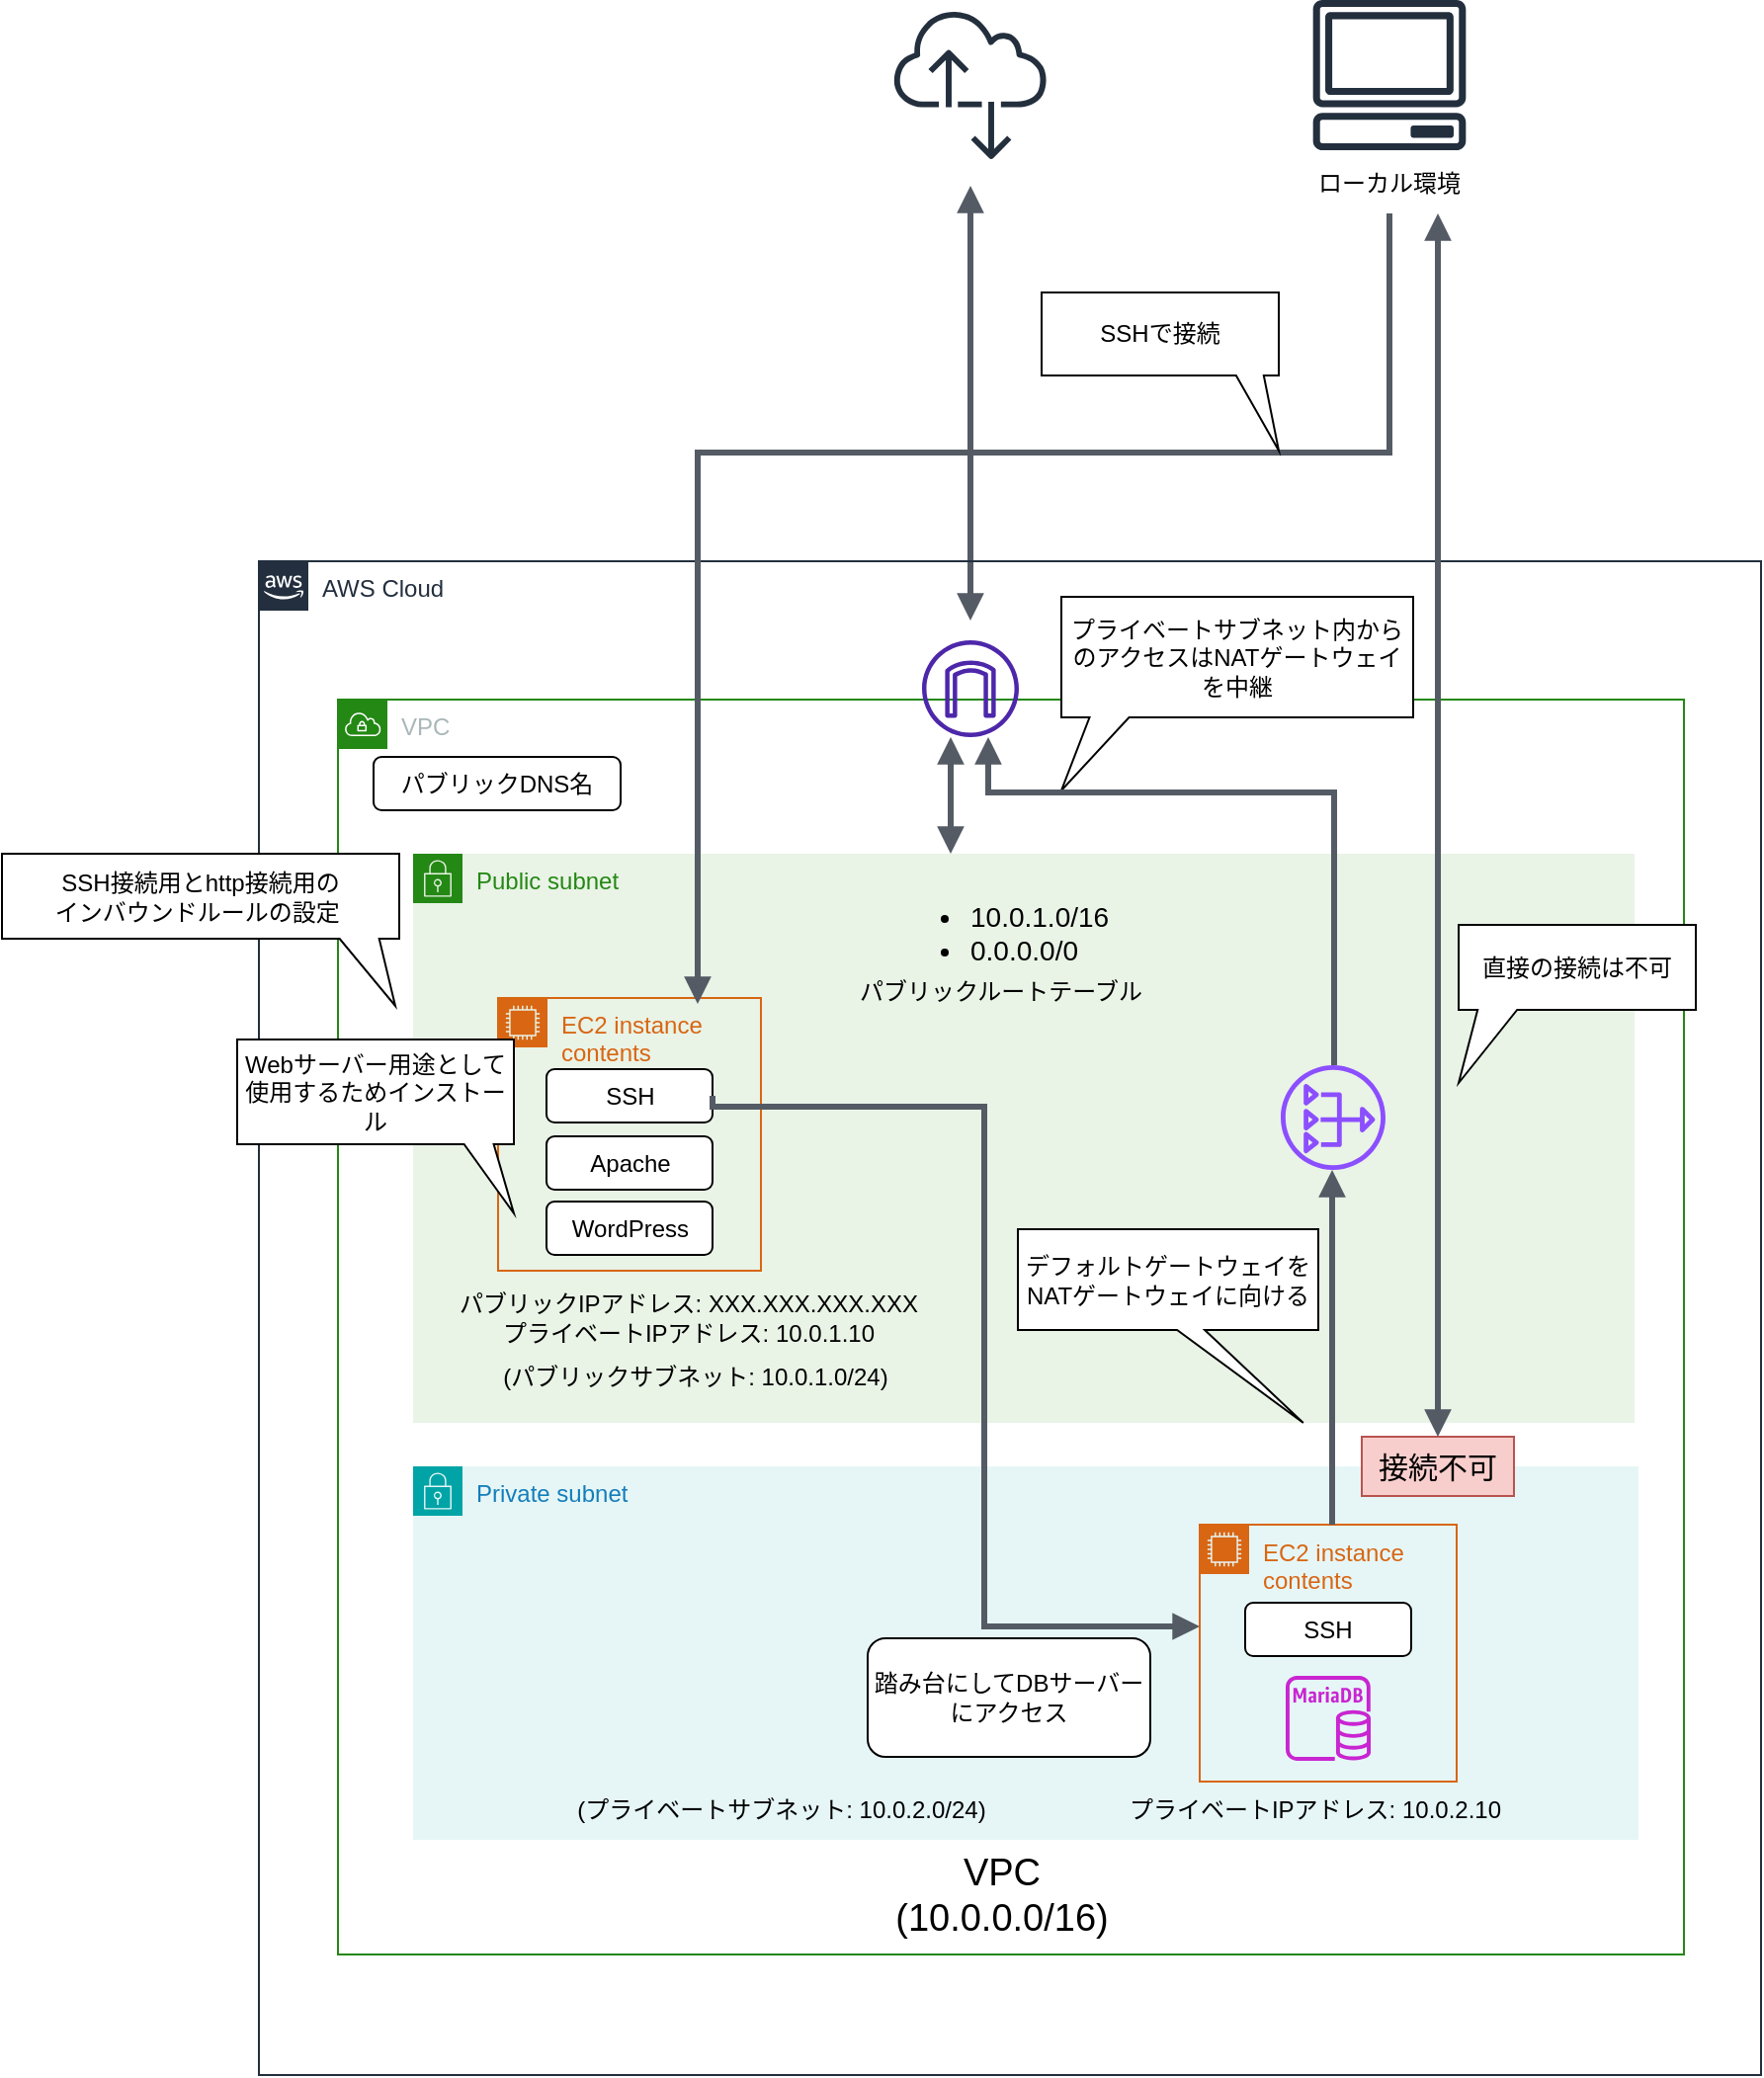 <mxfile version="24.8.9">
  <diagram name="ページ1" id="Qkq4fJl-uf4colLAxOC4">
    <mxGraphModel dx="2486" dy="1473" grid="0" gridSize="10" guides="1" tooltips="1" connect="1" arrows="1" fold="1" page="1" pageScale="1" pageWidth="827" pageHeight="1169" math="0" shadow="0">
      <root>
        <mxCell id="0" />
        <mxCell id="1" parent="0" />
        <mxCell id="NpPCWZVfHVP0Qki3NAHJ-1" value="VPC" style="points=[[0,0],[0.25,0],[0.5,0],[0.75,0],[1,0],[1,0.25],[1,0.5],[1,0.75],[1,1],[0.75,1],[0.5,1],[0.25,1],[0,1],[0,0.75],[0,0.5],[0,0.25]];outlineConnect=0;gradientColor=none;html=1;whiteSpace=wrap;fontSize=12;fontStyle=0;container=1;pointerEvents=0;collapsible=0;recursiveResize=0;shape=mxgraph.aws4.group;grIcon=mxgraph.aws4.group_vpc;strokeColor=#248814;fillColor=none;verticalAlign=top;align=left;spacingLeft=30;fontColor=#AAB7B8;dashed=0;" parent="1" vertex="1">
          <mxGeometry x="74" y="391" width="681" height="635" as="geometry" />
        </mxCell>
        <mxCell id="NpPCWZVfHVP0Qki3NAHJ-4" value="" style="sketch=0;outlineConnect=0;fontColor=#232F3E;gradientColor=none;fillColor=#4D27AA;strokeColor=none;dashed=0;verticalLabelPosition=bottom;verticalAlign=top;align=center;html=1;fontSize=12;fontStyle=0;aspect=fixed;pointerEvents=1;shape=mxgraph.aws4.internet_gateway;" parent="1" vertex="1">
          <mxGeometry x="369.5" y="361" width="49" height="49" as="geometry" />
        </mxCell>
        <mxCell id="NpPCWZVfHVP0Qki3NAHJ-11" value="" style="sketch=0;outlineConnect=0;fontColor=#232F3E;gradientColor=none;fillColor=#232F3D;strokeColor=none;dashed=0;verticalLabelPosition=bottom;verticalAlign=top;align=center;html=1;fontSize=12;fontStyle=0;aspect=fixed;pointerEvents=1;shape=mxgraph.aws4.internet_alt2;" parent="1" vertex="1">
          <mxGeometry x="355" y="41" width="78" height="78" as="geometry" />
        </mxCell>
        <mxCell id="NpPCWZVfHVP0Qki3NAHJ-12" value="" style="edgeStyle=orthogonalEdgeStyle;html=1;endArrow=block;elbow=vertical;startArrow=block;startFill=1;endFill=1;strokeColor=#545B64;rounded=0;strokeWidth=3;" parent="1" edge="1">
          <mxGeometry width="100" relative="1" as="geometry">
            <mxPoint x="394" y="131" as="sourcePoint" />
            <mxPoint x="394" y="351" as="targetPoint" />
          </mxGeometry>
        </mxCell>
        <mxCell id="NpPCWZVfHVP0Qki3NAHJ-13" value="AWS Cloud" style="points=[[0,0],[0.25,0],[0.5,0],[0.75,0],[1,0],[1,0.25],[1,0.5],[1,0.75],[1,1],[0.75,1],[0.5,1],[0.25,1],[0,1],[0,0.75],[0,0.5],[0,0.25]];outlineConnect=0;gradientColor=none;html=1;whiteSpace=wrap;fontSize=12;fontStyle=0;container=1;pointerEvents=0;collapsible=0;recursiveResize=0;shape=mxgraph.aws4.group;grIcon=mxgraph.aws4.group_aws_cloud_alt;strokeColor=#232F3E;fillColor=none;verticalAlign=top;align=left;spacingLeft=30;fontColor=#232F3E;dashed=0;" parent="1" vertex="1">
          <mxGeometry x="34" y="321" width="760" height="766" as="geometry" />
        </mxCell>
        <mxCell id="NpPCWZVfHVP0Qki3NAHJ-60" value="パブリックDNS名" style="rounded=1;whiteSpace=wrap;html=1;" parent="NpPCWZVfHVP0Qki3NAHJ-13" vertex="1">
          <mxGeometry x="58" y="99" width="125" height="27" as="geometry" />
        </mxCell>
        <mxCell id="NpPCWZVfHVP0Qki3NAHJ-2" value="Public subnet" style="points=[[0,0],[0.25,0],[0.5,0],[0.75,0],[1,0],[1,0.25],[1,0.5],[1,0.75],[1,1],[0.75,1],[0.5,1],[0.25,1],[0,1],[0,0.75],[0,0.5],[0,0.25]];outlineConnect=0;gradientColor=none;html=1;whiteSpace=wrap;fontSize=12;fontStyle=0;container=1;pointerEvents=0;collapsible=0;recursiveResize=0;shape=mxgraph.aws4.group;grIcon=mxgraph.aws4.group_security_group;grStroke=0;strokeColor=#248814;fillColor=#E9F3E6;verticalAlign=top;align=left;spacingLeft=30;fontColor=#248814;dashed=0;" parent="NpPCWZVfHVP0Qki3NAHJ-13" vertex="1">
          <mxGeometry x="78" y="148" width="618" height="288" as="geometry" />
        </mxCell>
        <mxCell id="NpPCWZVfHVP0Qki3NAHJ-8" value="&lt;div&gt;&lt;/div&gt;&lt;ul style=&quot;font-size: 14px;&quot;&gt;&lt;li&gt;10.0.1.0/16&amp;nbsp;&lt;/li&gt;&lt;li&gt;0.0.0.0/0&lt;/li&gt;&lt;/ul&gt;" style="text;strokeColor=none;fillColor=none;html=1;whiteSpace=wrap;verticalAlign=middle;overflow=hidden;" parent="NpPCWZVfHVP0Qki3NAHJ-2" vertex="1">
          <mxGeometry x="240" width="130" height="80" as="geometry" />
        </mxCell>
        <mxCell id="NpPCWZVfHVP0Qki3NAHJ-9" value="パブリックルートテーブル" style="text;html=1;strokeColor=none;fillColor=none;align=center;verticalAlign=middle;whiteSpace=wrap;rounded=0;" parent="NpPCWZVfHVP0Qki3NAHJ-2" vertex="1">
          <mxGeometry x="225" y="55" width="145" height="30" as="geometry" />
        </mxCell>
        <mxCell id="SpnF0AT0X0p7F1S629pH-19" value="" style="sketch=0;outlineConnect=0;fontColor=#232F3E;gradientColor=none;fillColor=#8C4FFF;strokeColor=none;dashed=0;verticalLabelPosition=bottom;verticalAlign=top;align=center;html=1;fontSize=12;fontStyle=0;aspect=fixed;pointerEvents=1;shape=mxgraph.aws4.nat_gateway;" vertex="1" parent="NpPCWZVfHVP0Qki3NAHJ-2">
          <mxGeometry x="439" y="107" width="53" height="53" as="geometry" />
        </mxCell>
        <mxCell id="SpnF0AT0X0p7F1S629pH-26" value="デフォルトゲートウェイをNATゲートウェイに向ける" style="shape=callout;whiteSpace=wrap;html=1;perimeter=calloutPerimeter;position2=0.95;size=47;position=0.53;base=14;" vertex="1" parent="NpPCWZVfHVP0Qki3NAHJ-2">
          <mxGeometry x="306" y="190" width="152" height="98" as="geometry" />
        </mxCell>
        <mxCell id="NpPCWZVfHVP0Qki3NAHJ-18" value="&lt;font style=&quot;font-size: 12px;&quot;&gt;パブリックIPアドレス: XXX.XXX.XXX.XXX&lt;br&gt;プライベートIPアドレス: 10.0.1.10&lt;br&gt;&lt;/font&gt;" style="text;html=1;strokeColor=none;fillColor=none;align=center;verticalAlign=middle;whiteSpace=wrap;rounded=0;fontSize=12;" parent="NpPCWZVfHVP0Qki3NAHJ-2" vertex="1">
          <mxGeometry y="220" width="279" height="30" as="geometry" />
        </mxCell>
        <mxCell id="NpPCWZVfHVP0Qki3NAHJ-7" value="&lt;font style=&quot;font-size: 12px;&quot;&gt;(パブリックサブネット: 10.0.1.0/24)&lt;/font&gt;" style="text;html=1;strokeColor=none;fillColor=none;align=center;verticalAlign=middle;whiteSpace=wrap;rounded=0;fontSize=12;" parent="NpPCWZVfHVP0Qki3NAHJ-2" vertex="1">
          <mxGeometry x="12" y="250" width="261.5" height="30" as="geometry" />
        </mxCell>
        <mxCell id="NpPCWZVfHVP0Qki3NAHJ-15" value="EC2 instance contents" style="points=[[0,0],[0.25,0],[0.5,0],[0.75,0],[1,0],[1,0.25],[1,0.5],[1,0.75],[1,1],[0.75,1],[0.5,1],[0.25,1],[0,1],[0,0.75],[0,0.5],[0,0.25]];outlineConnect=0;gradientColor=none;html=1;whiteSpace=wrap;fontSize=12;fontStyle=0;container=1;pointerEvents=0;collapsible=0;recursiveResize=0;shape=mxgraph.aws4.group;grIcon=mxgraph.aws4.group_ec2_instance_contents;strokeColor=#D86613;fillColor=none;verticalAlign=top;align=left;spacingLeft=30;fontColor=#D86613;dashed=0;" parent="NpPCWZVfHVP0Qki3NAHJ-13" vertex="1">
          <mxGeometry x="121" y="221" width="133" height="138" as="geometry" />
        </mxCell>
        <mxCell id="NpPCWZVfHVP0Qki3NAHJ-17" value="SSH" style="rounded=1;whiteSpace=wrap;html=1;" parent="NpPCWZVfHVP0Qki3NAHJ-15" vertex="1">
          <mxGeometry x="24.5" y="36" width="84" height="27" as="geometry" />
        </mxCell>
        <mxCell id="NpPCWZVfHVP0Qki3NAHJ-58" value="Apache" style="rounded=1;whiteSpace=wrap;html=1;" parent="NpPCWZVfHVP0Qki3NAHJ-15" vertex="1">
          <mxGeometry x="24.5" y="70" width="84" height="27" as="geometry" />
        </mxCell>
        <mxCell id="SpnF0AT0X0p7F1S629pH-41" value="WordPress" style="rounded=1;whiteSpace=wrap;html=1;" vertex="1" parent="NpPCWZVfHVP0Qki3NAHJ-15">
          <mxGeometry x="24.5" y="103" width="84" height="27" as="geometry" />
        </mxCell>
        <mxCell id="NpPCWZVfHVP0Qki3NAHJ-6" value="&lt;font style=&quot;font-size: 19px;&quot;&gt;VPC&lt;br&gt;(10.0.0.0/16)&lt;/font&gt;" style="text;html=1;strokeColor=none;fillColor=none;align=center;verticalAlign=middle;whiteSpace=wrap;rounded=0;" parent="NpPCWZVfHVP0Qki3NAHJ-13" vertex="1">
          <mxGeometry x="310.5" y="652" width="130" height="45" as="geometry" />
        </mxCell>
        <mxCell id="SpnF0AT0X0p7F1S629pH-1" value="Private subnet" style="points=[[0,0],[0.25,0],[0.5,0],[0.75,0],[1,0],[1,0.25],[1,0.5],[1,0.75],[1,1],[0.75,1],[0.5,1],[0.25,1],[0,1],[0,0.75],[0,0.5],[0,0.25]];outlineConnect=0;gradientColor=none;html=1;whiteSpace=wrap;fontSize=12;fontStyle=0;container=1;pointerEvents=0;collapsible=0;recursiveResize=0;shape=mxgraph.aws4.group;grIcon=mxgraph.aws4.group_security_group;grStroke=0;strokeColor=#00A4A6;fillColor=#E6F6F7;verticalAlign=top;align=left;spacingLeft=30;fontColor=#147EBA;dashed=0;" vertex="1" parent="NpPCWZVfHVP0Qki3NAHJ-13">
          <mxGeometry x="78" y="458" width="620" height="189" as="geometry" />
        </mxCell>
        <mxCell id="SpnF0AT0X0p7F1S629pH-2" value="EC2 instance contents" style="points=[[0,0],[0.25,0],[0.5,0],[0.75,0],[1,0],[1,0.25],[1,0.5],[1,0.75],[1,1],[0.75,1],[0.5,1],[0.25,1],[0,1],[0,0.75],[0,0.5],[0,0.25]];outlineConnect=0;gradientColor=none;html=1;whiteSpace=wrap;fontSize=12;fontStyle=0;container=1;pointerEvents=0;collapsible=0;recursiveResize=0;shape=mxgraph.aws4.group;grIcon=mxgraph.aws4.group_ec2_instance_contents;strokeColor=#D86613;fillColor=none;verticalAlign=top;align=left;spacingLeft=30;fontColor=#D86613;dashed=0;" vertex="1" parent="SpnF0AT0X0p7F1S629pH-1">
          <mxGeometry x="398" y="29.5" width="130" height="130" as="geometry" />
        </mxCell>
        <mxCell id="SpnF0AT0X0p7F1S629pH-3" value="SSH" style="rounded=1;whiteSpace=wrap;html=1;" vertex="1" parent="SpnF0AT0X0p7F1S629pH-2">
          <mxGeometry x="23" y="39.5" width="84" height="27" as="geometry" />
        </mxCell>
        <mxCell id="SpnF0AT0X0p7F1S629pH-27" value="" style="sketch=0;outlineConnect=0;fontColor=#232F3E;gradientColor=none;fillColor=#C925D1;strokeColor=none;dashed=0;verticalLabelPosition=bottom;verticalAlign=top;align=center;html=1;fontSize=12;fontStyle=0;aspect=fixed;pointerEvents=1;shape=mxgraph.aws4.rds_mariadb_instance;" vertex="1" parent="SpnF0AT0X0p7F1S629pH-2">
          <mxGeometry x="43.5" y="76.5" width="43" height="43" as="geometry" />
        </mxCell>
        <mxCell id="SpnF0AT0X0p7F1S629pH-16" value="踏み台にしてDBサーバーにアクセス" style="rounded=1;whiteSpace=wrap;html=1;" vertex="1" parent="SpnF0AT0X0p7F1S629pH-1">
          <mxGeometry x="230" y="87" width="143" height="60" as="geometry" />
        </mxCell>
        <mxCell id="SpnF0AT0X0p7F1S629pH-17" value="&lt;font style=&quot;font-size: 12px;&quot;&gt;(プライベートサブネット: 10.0.2.0/24)&lt;/font&gt;" style="text;html=1;strokeColor=none;fillColor=none;align=center;verticalAlign=middle;whiteSpace=wrap;rounded=0;fontSize=12;" vertex="1" parent="SpnF0AT0X0p7F1S629pH-1">
          <mxGeometry x="23" y="159" width="327" height="30" as="geometry" />
        </mxCell>
        <mxCell id="SpnF0AT0X0p7F1S629pH-18" value="&lt;font style=&quot;font-size: 12px;&quot;&gt;プライベートIPアドレス: 10.0.2.10&lt;br&gt;&lt;/font&gt;" style="text;html=1;strokeColor=none;fillColor=none;align=center;verticalAlign=middle;whiteSpace=wrap;rounded=0;fontSize=12;" vertex="1" parent="SpnF0AT0X0p7F1S629pH-1">
          <mxGeometry x="293" y="159" width="327" height="30" as="geometry" />
        </mxCell>
        <mxCell id="SpnF0AT0X0p7F1S629pH-22" value="" style="edgeStyle=orthogonalEdgeStyle;html=1;endArrow=none;elbow=vertical;startArrow=block;startFill=1;strokeColor=#545B64;rounded=0;entryX=0.5;entryY=0;entryDx=0;entryDy=0;strokeWidth=3;" edge="1" parent="SpnF0AT0X0p7F1S629pH-1" source="SpnF0AT0X0p7F1S629pH-19">
          <mxGeometry width="100" relative="1" as="geometry">
            <mxPoint x="379" y="7" as="sourcePoint" />
            <mxPoint x="465" y="29.5" as="targetPoint" />
          </mxGeometry>
        </mxCell>
        <mxCell id="SpnF0AT0X0p7F1S629pH-10" value="&lt;font style=&quot;font-size: 15px;&quot;&gt;接続不可&lt;/font&gt;" style="text;html=1;align=center;verticalAlign=middle;whiteSpace=wrap;rounded=0;fillColor=#f8cecc;strokeColor=#b85450;" vertex="1" parent="NpPCWZVfHVP0Qki3NAHJ-13">
          <mxGeometry x="558" y="443" width="77" height="30" as="geometry" />
        </mxCell>
        <mxCell id="SpnF0AT0X0p7F1S629pH-14" value="直接の接続は不可" style="shape=callout;whiteSpace=wrap;html=1;perimeter=calloutPerimeter;position2=0;size=37;position=0.08;" vertex="1" parent="NpPCWZVfHVP0Qki3NAHJ-13">
          <mxGeometry x="607" y="184" width="120" height="80" as="geometry" />
        </mxCell>
        <mxCell id="NpPCWZVfHVP0Qki3NAHJ-59" value="Webサーバー用途として使用するためインストール" style="shape=callout;whiteSpace=wrap;html=1;perimeter=calloutPerimeter;position2=1;base=15;size=35;position=0.82;" parent="NpPCWZVfHVP0Qki3NAHJ-13" vertex="1">
          <mxGeometry x="-11" y="242" width="140" height="88" as="geometry" />
        </mxCell>
        <mxCell id="SpnF0AT0X0p7F1S629pH-15" value="" style="edgeStyle=orthogonalEdgeStyle;html=1;endArrow=block;elbow=vertical;startArrow=none;endFill=1;strokeColor=#545B64;rounded=0;exitX=1;exitY=0.5;exitDx=0;exitDy=0;strokeWidth=3;" edge="1" parent="NpPCWZVfHVP0Qki3NAHJ-13" source="NpPCWZVfHVP0Qki3NAHJ-17" target="SpnF0AT0X0p7F1S629pH-2">
          <mxGeometry width="100" relative="1" as="geometry">
            <mxPoint x="328" y="600" as="sourcePoint" />
            <mxPoint x="428" y="600" as="targetPoint" />
            <Array as="points">
              <mxPoint x="367" y="276" />
              <mxPoint x="367" y="539" />
            </Array>
          </mxGeometry>
        </mxCell>
        <mxCell id="NpPCWZVfHVP0Qki3NAHJ-61" value="SSH接続用とhttp接続用の&lt;br&gt;インバウンドルールの設定&amp;nbsp;" style="shape=callout;whiteSpace=wrap;html=1;perimeter=calloutPerimeter;base=20;size=34;position=0.85;position2=0.99;" parent="NpPCWZVfHVP0Qki3NAHJ-13" vertex="1">
          <mxGeometry x="-130" y="148" width="201" height="77" as="geometry" />
        </mxCell>
        <mxCell id="SpnF0AT0X0p7F1S629pH-25" value="プライベートサブネット内からのアクセスはNATゲートウェイを中継" style="shape=callout;whiteSpace=wrap;html=1;perimeter=calloutPerimeter;position2=0;size=37;position=0.08;" vertex="1" parent="NpPCWZVfHVP0Qki3NAHJ-13">
          <mxGeometry x="406" y="18" width="178" height="98" as="geometry" />
        </mxCell>
        <mxCell id="SpnF0AT0X0p7F1S629pH-5" value="" style="sketch=0;outlineConnect=0;fontColor=#232F3E;gradientColor=none;fillColor=#232F3D;strokeColor=none;dashed=0;verticalLabelPosition=bottom;verticalAlign=top;align=center;html=1;fontSize=12;fontStyle=0;aspect=fixed;pointerEvents=1;shape=mxgraph.aws4.client;" vertex="1" parent="1">
          <mxGeometry x="567" y="37" width="78" height="76" as="geometry" />
        </mxCell>
        <mxCell id="SpnF0AT0X0p7F1S629pH-6" value="ローカル環境" style="text;html=1;align=center;verticalAlign=middle;whiteSpace=wrap;rounded=0;" vertex="1" parent="1">
          <mxGeometry x="558" y="115" width="96" height="30" as="geometry" />
        </mxCell>
        <mxCell id="SpnF0AT0X0p7F1S629pH-7" value="" style="edgeStyle=orthogonalEdgeStyle;html=1;endArrow=block;elbow=vertical;startArrow=block;startFill=1;endFill=1;strokeColor=#545B64;rounded=0;strokeWidth=3;" edge="1" parent="1" source="NpPCWZVfHVP0Qki3NAHJ-4" target="NpPCWZVfHVP0Qki3NAHJ-2">
          <mxGeometry width="100" relative="1" as="geometry">
            <mxPoint x="362" y="932" as="sourcePoint" />
            <mxPoint x="462" y="932" as="targetPoint" />
            <Array as="points">
              <mxPoint x="384" y="441" />
              <mxPoint x="384" y="441" />
            </Array>
          </mxGeometry>
        </mxCell>
        <mxCell id="SpnF0AT0X0p7F1S629pH-8" value="" style="edgeStyle=orthogonalEdgeStyle;html=1;endArrow=block;elbow=vertical;startArrow=block;startFill=1;endFill=1;strokeColor=#545B64;rounded=0;strokeWidth=3;entryX=0.5;entryY=0;entryDx=0;entryDy=0;" edge="1" parent="1" source="SpnF0AT0X0p7F1S629pH-6" target="SpnF0AT0X0p7F1S629pH-10">
          <mxGeometry width="100" relative="1" as="geometry">
            <mxPoint x="630" y="81.5" as="sourcePoint" />
            <mxPoint x="630" y="715" as="targetPoint" />
            <Array as="points">
              <mxPoint x="631" y="447" />
            </Array>
          </mxGeometry>
        </mxCell>
        <mxCell id="SpnF0AT0X0p7F1S629pH-11" value="" style="edgeStyle=orthogonalEdgeStyle;html=1;endArrow=none;elbow=vertical;startArrow=block;startFill=1;strokeColor=#545B64;rounded=0;strokeWidth=3;" edge="1" parent="1" target="SpnF0AT0X0p7F1S629pH-6">
          <mxGeometry width="100" relative="1" as="geometry">
            <mxPoint x="256" y="545" as="sourcePoint" />
            <mxPoint x="785.008" y="142" as="targetPoint" />
            <Array as="points">
              <mxPoint x="256" y="266" />
              <mxPoint x="606" y="266" />
            </Array>
          </mxGeometry>
        </mxCell>
        <mxCell id="SpnF0AT0X0p7F1S629pH-13" value="SSHで接続" style="shape=callout;whiteSpace=wrap;html=1;perimeter=calloutPerimeter;position2=1;base=14;size=38;position=0.82;" vertex="1" parent="1">
          <mxGeometry x="430" y="185" width="120" height="80" as="geometry" />
        </mxCell>
        <mxCell id="SpnF0AT0X0p7F1S629pH-23" value="" style="edgeStyle=orthogonalEdgeStyle;html=1;endArrow=none;elbow=vertical;startArrow=block;startFill=1;strokeColor=#545B64;rounded=0;strokeWidth=3;" edge="1" parent="1" source="NpPCWZVfHVP0Qki3NAHJ-4" target="SpnF0AT0X0p7F1S629pH-19">
          <mxGeometry width="100" relative="1" as="geometry">
            <mxPoint x="577.1" y="338" as="sourcePoint" />
            <mxPoint x="577.1" y="517.5" as="targetPoint" />
            <Array as="points">
              <mxPoint x="403" y="438" />
              <mxPoint x="578" y="438" />
            </Array>
          </mxGeometry>
        </mxCell>
      </root>
    </mxGraphModel>
  </diagram>
</mxfile>
